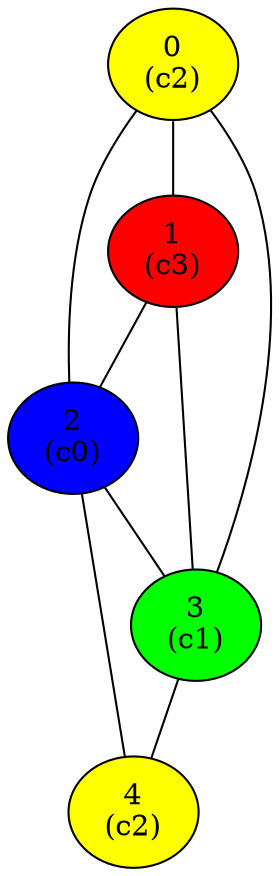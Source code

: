 graph G {
    node [style=filled];
    0 [fillcolor=yellow, label="0\n(c2)"];
    1 [fillcolor=red, label="1\n(c3)"];
    2 [fillcolor=blue, label="2\n(c0)"];
    3 [fillcolor=green, label="3\n(c1)"];
    4 [fillcolor=yellow, label="4\n(c2)"];
    0 -- 1;
    0 -- 2;
    0 -- 3;
    1 -- 2;
    1 -- 3;
    2 -- 3;
    2 -- 4;
    3 -- 4;
}
